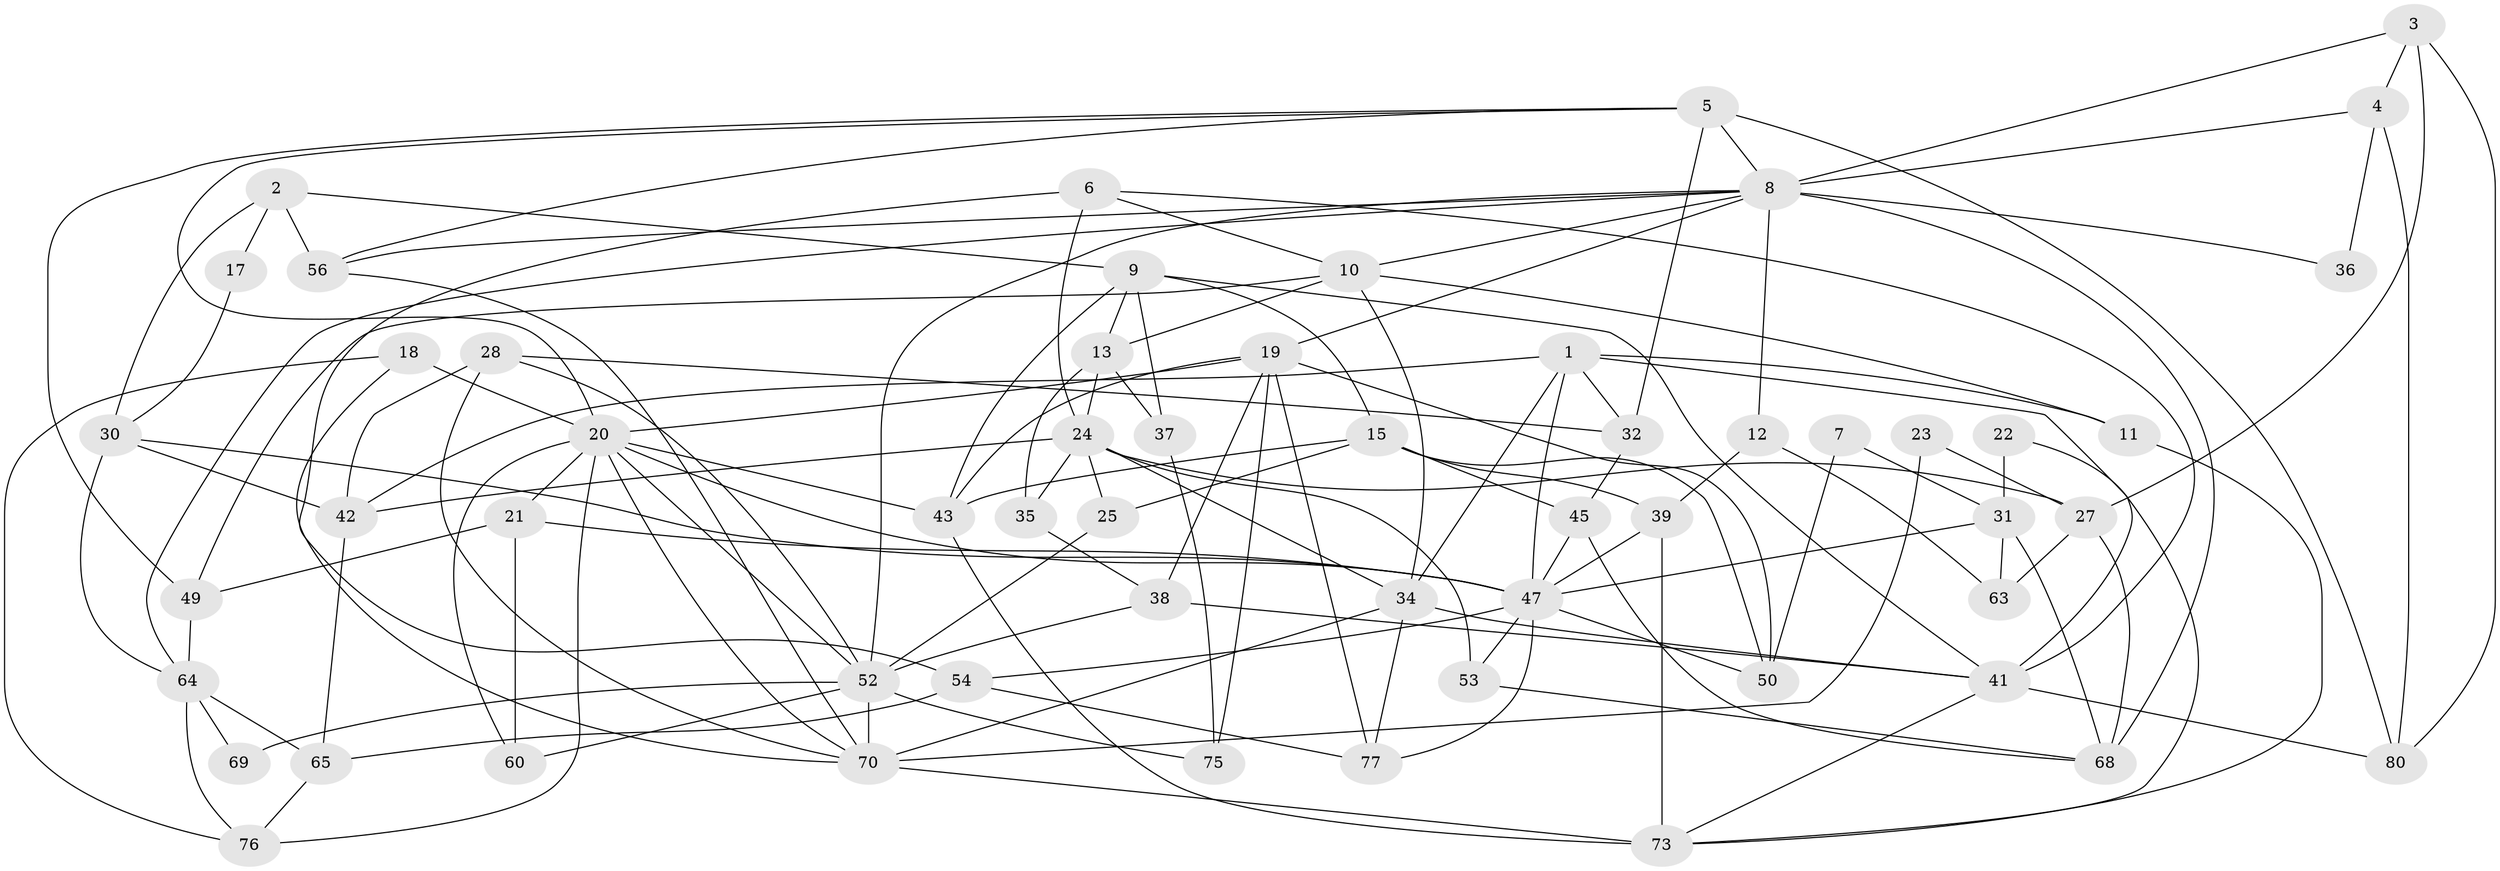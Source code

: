 // original degree distribution, {6: 0.06097560975609756, 4: 0.2926829268292683, 3: 0.32926829268292684, 5: 0.17073170731707318, 2: 0.08536585365853659, 8: 0.024390243902439025, 7: 0.036585365853658534}
// Generated by graph-tools (version 1.1) at 2025/11/02/27/25 16:11:23]
// undirected, 57 vertices, 134 edges
graph export_dot {
graph [start="1"]
  node [color=gray90,style=filled];
  1 [super="+59"];
  2;
  3 [super="+14"];
  4;
  5 [super="+26"];
  6;
  7;
  8 [super="+16"];
  9 [super="+67"];
  10 [super="+62"];
  11;
  12;
  13 [super="+40"];
  15 [super="+61"];
  17;
  18;
  19 [super="+33"];
  20 [super="+29"];
  21;
  22;
  23;
  24 [super="+81"];
  25;
  27 [super="+44"];
  28;
  30 [super="+71"];
  31 [super="+72"];
  32;
  34 [super="+78"];
  35;
  36;
  37;
  38 [super="+48"];
  39;
  41 [super="+46"];
  42 [super="+66"];
  43 [super="+58"];
  45 [super="+55"];
  47 [super="+51"];
  49;
  50;
  52 [super="+57"];
  53;
  54;
  56;
  60;
  63;
  64 [super="+79"];
  65;
  68;
  69;
  70 [super="+74"];
  73;
  75;
  76 [super="+82"];
  77;
  80;
  1 -- 32;
  1 -- 41;
  1 -- 47;
  1 -- 42 [weight=2];
  1 -- 34;
  1 -- 11;
  2 -- 56;
  2 -- 17;
  2 -- 30;
  2 -- 9;
  3 -- 80;
  3 -- 4;
  3 -- 8;
  3 -- 27;
  4 -- 36;
  4 -- 80;
  4 -- 8;
  5 -- 20;
  5 -- 32;
  5 -- 56;
  5 -- 8 [weight=2];
  5 -- 49;
  5 -- 80;
  6 -- 10;
  6 -- 54;
  6 -- 24;
  6 -- 41;
  7 -- 50;
  7 -- 31;
  8 -- 19;
  8 -- 64;
  8 -- 36;
  8 -- 68;
  8 -- 12;
  8 -- 56;
  8 -- 10;
  8 -- 52;
  9 -- 43;
  9 -- 13;
  9 -- 37;
  9 -- 41;
  9 -- 15;
  10 -- 34;
  10 -- 49;
  10 -- 11;
  10 -- 13;
  11 -- 73;
  12 -- 39;
  12 -- 63;
  13 -- 24;
  13 -- 37;
  13 -- 35;
  15 -- 25;
  15 -- 39;
  15 -- 50;
  15 -- 45;
  15 -- 43;
  17 -- 30;
  18 -- 76;
  18 -- 70;
  18 -- 20;
  19 -- 20;
  19 -- 43;
  19 -- 50;
  19 -- 38;
  19 -- 75;
  19 -- 77;
  20 -- 60;
  20 -- 52;
  20 -- 21;
  20 -- 70;
  20 -- 43;
  20 -- 76;
  20 -- 47;
  21 -- 49;
  21 -- 60;
  21 -- 47;
  22 -- 73;
  22 -- 31;
  23 -- 70;
  23 -- 27;
  24 -- 27;
  24 -- 53;
  24 -- 42;
  24 -- 34;
  24 -- 25;
  24 -- 35;
  25 -- 52;
  27 -- 63 [weight=2];
  27 -- 68;
  28 -- 52;
  28 -- 32;
  28 -- 42;
  28 -- 70;
  30 -- 42 [weight=2];
  30 -- 47;
  30 -- 64;
  31 -- 68;
  31 -- 63;
  31 -- 47;
  32 -- 45;
  34 -- 41;
  34 -- 77;
  34 -- 70;
  35 -- 38;
  37 -- 75;
  38 -- 52;
  38 -- 41;
  39 -- 73;
  39 -- 47;
  41 -- 73;
  41 -- 80;
  42 -- 65;
  43 -- 73;
  45 -- 68;
  45 -- 47;
  47 -- 50;
  47 -- 77;
  47 -- 53;
  47 -- 54;
  49 -- 64;
  52 -- 70;
  52 -- 69;
  52 -- 75;
  52 -- 60;
  53 -- 68;
  54 -- 77;
  54 -- 65;
  56 -- 70;
  64 -- 65;
  64 -- 76;
  64 -- 69;
  65 -- 76;
  70 -- 73 [weight=2];
}
